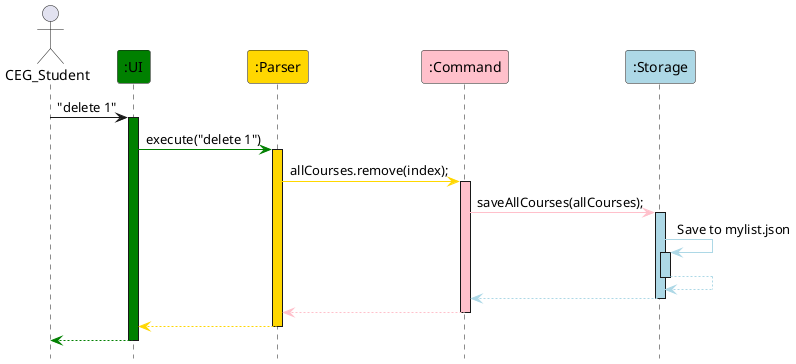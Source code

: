 @startuml
hide footbox

actor CEG_Student
participant ":UI" #green
participant ":Parser" #gold
participant ":Command" #pink
participant ":Storage" #lightblue

CEG_Student -> ":UI" : "delete 1"
activate ":UI" #green

":UI" -[#green]> ":Parser" : execute("delete 1")
activate ":Parser" #gold

":Parser" -[#gold]> ":Command" : allCourses.remove(index);
activate ":Command" #pink

":Command" -[#pink]> ":Storage" : saveAllCourses(allCourses);
activate ":Storage" #lightblue

":Storage" -[#lightblue]> ":Storage" : Save to mylist.json
activate ":Storage" #lightblue

":Storage" -[#lightblue]-> ":Storage"
deactivate ":Storage"
":Storage" -[#lightblue]-> ":Command"
deactivate ":Storage"

":Command" -[#pink]-> ":Parser"
deactivate ":Command"

":Parser" -[#gold]-> ":UI"
deactivate ":Parser"

":UI" -[#green]-> CEG_Student
deactivate ":UI"

@enduml

